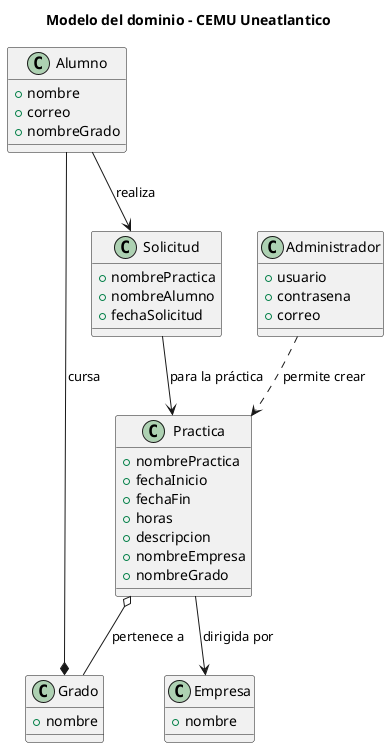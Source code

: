 @startuml Modelo del dominio Ticket

title Modelo del dominio - CEMU Uneatlantico

class Practica {
    +nombrePractica
    +fechaInicio
    +fechaFin
    +horas
    +descripcion
    +nombreEmpresa
    +nombreGrado
}

class Empresa {
    +nombre
}

class Grado {
    +nombre
}

class Solicitud {
    +nombrePractica
    +nombreAlumno
    +fechaSolicitud 
}

class Administrador {
    +usuario
    +contrasena
    +correo 
}

class Alumno {
    +nombre
    +correo
    +nombreGrado 
}

Practica o-- Grado : pertenece a
Practica --> Empresa : dirigida por
Alumno --> Solicitud : realiza
Solicitud --> Practica : para la práctica
Administrador ..> Practica : permite crear
Alumno --* Grado : cursa

@enduml
